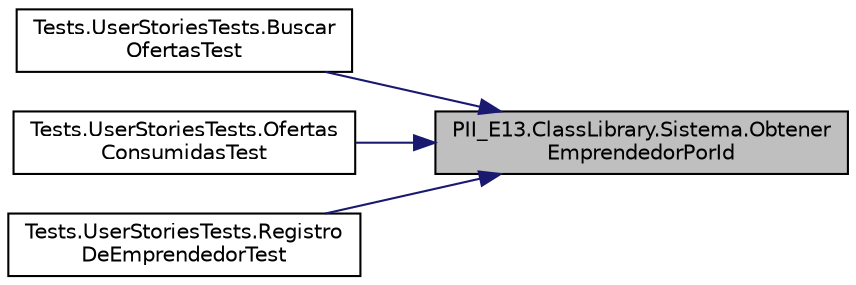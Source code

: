 digraph "PII_E13.ClassLibrary.Sistema.ObtenerEmprendedorPorId"
{
 // INTERACTIVE_SVG=YES
 // LATEX_PDF_SIZE
  edge [fontname="Helvetica",fontsize="10",labelfontname="Helvetica",labelfontsize="10"];
  node [fontname="Helvetica",fontsize="10",shape=record];
  rankdir="RL";
  Node1 [label="PII_E13.ClassLibrary.Sistema.Obtener\lEmprendedorPorId",height=0.2,width=0.4,color="black", fillcolor="grey75", style="filled", fontcolor="black",tooltip="Recupera un emprendedor de la lista de emprendedores utilizando su id y una id dada."];
  Node1 -> Node2 [dir="back",color="midnightblue",fontsize="10",style="solid",fontname="Helvetica"];
  Node2 [label="Tests.UserStoriesTests.Buscar\lOfertasTest",height=0.2,width=0.4,color="black", fillcolor="white", style="filled",URL="$classTests_1_1UserStoriesTests.html#a888802d225bbd72618f9c5632594f6b3",tooltip="Prueba para la historia de usuario 8: Búsqueda de ofertas."];
  Node1 -> Node3 [dir="back",color="midnightblue",fontsize="10",style="solid",fontname="Helvetica"];
  Node3 [label="Tests.UserStoriesTests.Ofertas\lConsumidasTest",height=0.2,width=0.4,color="black", fillcolor="white", style="filled",URL="$classTests_1_1UserStoriesTests.html#a56183ee941eacef1a4254623135a3742",tooltip="Prueba para la historia de usuario 12: Ofertas consumidas por emprendedor"];
  Node1 -> Node4 [dir="back",color="midnightblue",fontsize="10",style="solid",fontname="Helvetica"];
  Node4 [label="Tests.UserStoriesTests.Registro\lDeEmprendedorTest",height=0.2,width=0.4,color="black", fillcolor="white", style="filled",URL="$classTests_1_1UserStoriesTests.html#aa6671f3e6af77f56846ad0c722b81e80",tooltip="Prueba para las historias de usuario 1 y 7: registro de un emprendedor en el sistema."];
}
